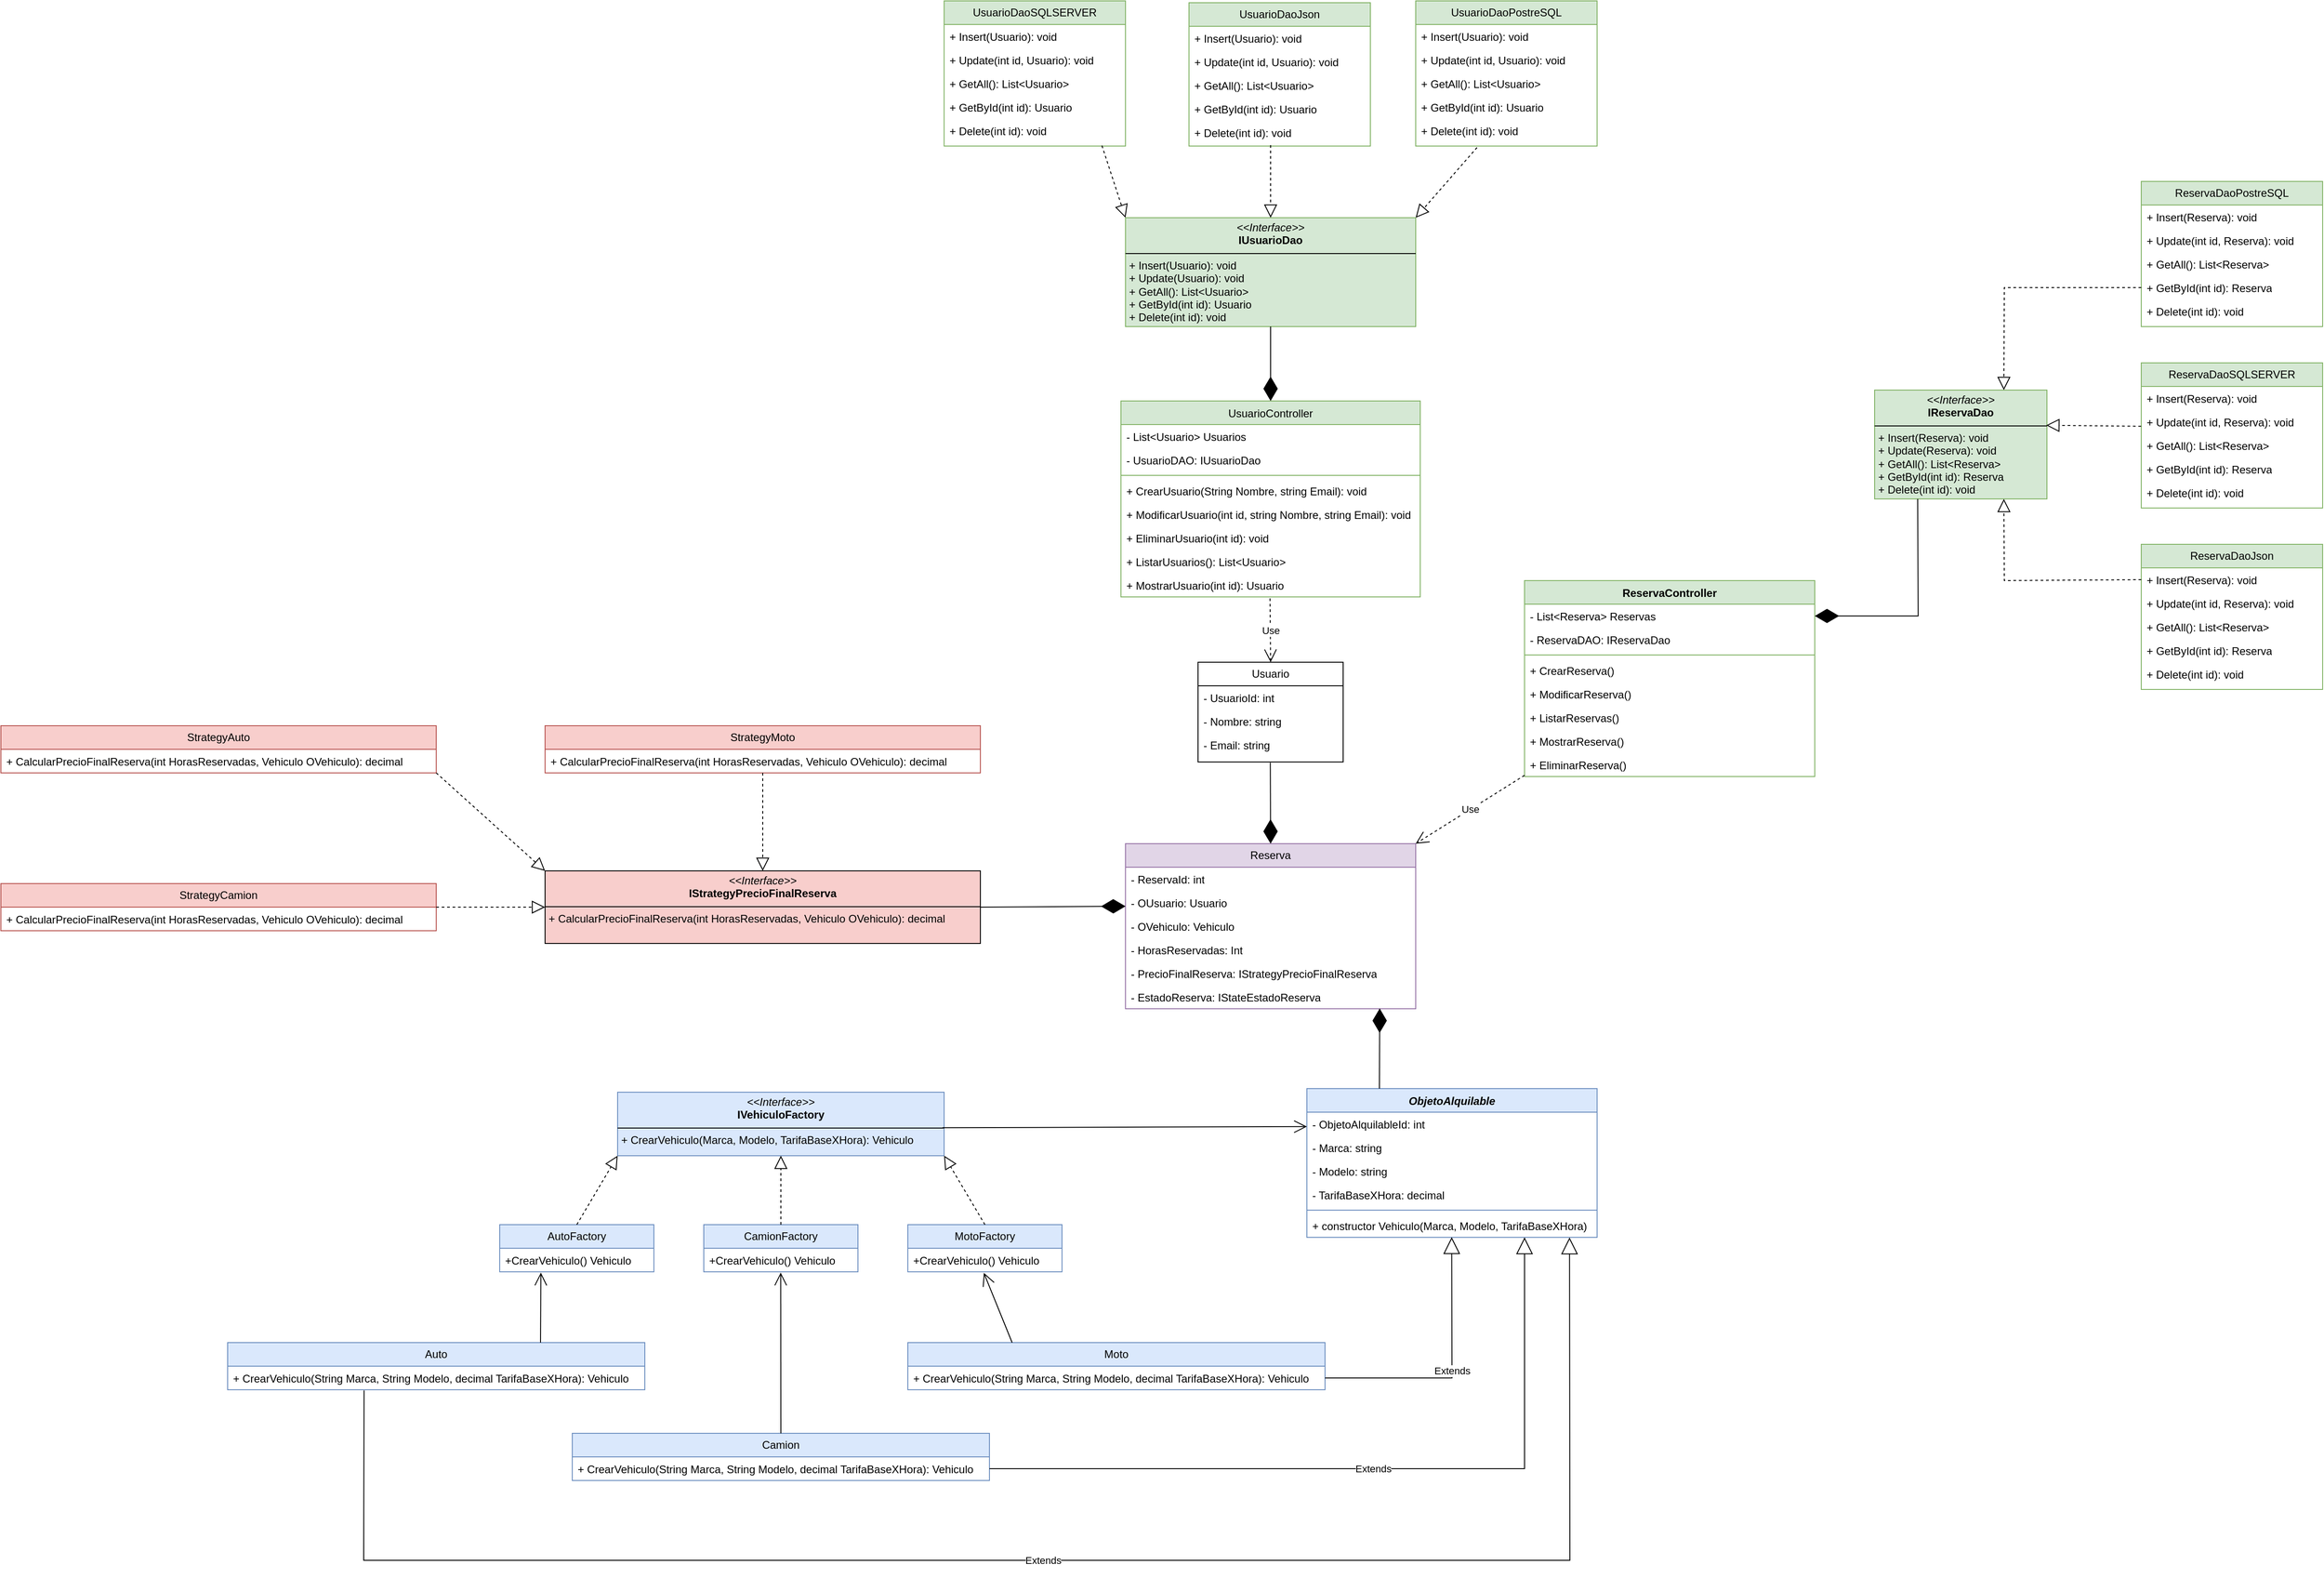 <mxfile version="24.8.3">
  <diagram id="C5RBs43oDa-KdzZeNtuy" name="Page-1">
    <mxGraphModel dx="2876" dy="1812" grid="1" gridSize="10" guides="1" tooltips="1" connect="1" arrows="1" fold="1" page="1" pageScale="1" pageWidth="827" pageHeight="1169" math="0" shadow="0">
      <root>
        <mxCell id="WIyWlLk6GJQsqaUBKTNV-0" />
        <mxCell id="WIyWlLk6GJQsqaUBKTNV-1" parent="WIyWlLk6GJQsqaUBKTNV-0" />
        <mxCell id="m4PaVz9kTDVC2fhNwPpV-0" value="Usuario" style="swimlane;fontStyle=0;childLayout=stackLayout;horizontal=1;startSize=26;horizontalStack=0;resizeParent=1;resizeParentMax=0;resizeLast=0;collapsible=1;marginBottom=0;whiteSpace=wrap;html=1;" parent="WIyWlLk6GJQsqaUBKTNV-1" vertex="1">
          <mxGeometry x="400" y="90" width="160" height="110" as="geometry" />
        </mxCell>
        <mxCell id="m4PaVz9kTDVC2fhNwPpV-1" value="- UsuarioId: int" style="text;strokeColor=none;fillColor=none;align=left;verticalAlign=top;spacingLeft=4;spacingRight=4;overflow=hidden;rotatable=0;points=[[0,0.5],[1,0.5]];portConstraint=eastwest;whiteSpace=wrap;html=1;" parent="m4PaVz9kTDVC2fhNwPpV-0" vertex="1">
          <mxGeometry y="26" width="160" height="26" as="geometry" />
        </mxCell>
        <mxCell id="m4PaVz9kTDVC2fhNwPpV-2" value="- Nombre: string" style="text;strokeColor=none;fillColor=none;align=left;verticalAlign=top;spacingLeft=4;spacingRight=4;overflow=hidden;rotatable=0;points=[[0,0.5],[1,0.5]];portConstraint=eastwest;whiteSpace=wrap;html=1;" parent="m4PaVz9kTDVC2fhNwPpV-0" vertex="1">
          <mxGeometry y="52" width="160" height="26" as="geometry" />
        </mxCell>
        <mxCell id="m4PaVz9kTDVC2fhNwPpV-3" value="- Email: string" style="text;strokeColor=none;fillColor=none;align=left;verticalAlign=top;spacingLeft=4;spacingRight=4;overflow=hidden;rotatable=0;points=[[0,0.5],[1,0.5]];portConstraint=eastwest;whiteSpace=wrap;html=1;" parent="m4PaVz9kTDVC2fhNwPpV-0" vertex="1">
          <mxGeometry y="78" width="160" height="32" as="geometry" />
        </mxCell>
        <mxCell id="m4PaVz9kTDVC2fhNwPpV-4" value="Reserva" style="swimlane;fontStyle=0;childLayout=stackLayout;horizontal=1;startSize=26;fillColor=#e1d5e7;horizontalStack=0;resizeParent=1;resizeParentMax=0;resizeLast=0;collapsible=1;marginBottom=0;whiteSpace=wrap;html=1;strokeColor=#9673a6;" parent="WIyWlLk6GJQsqaUBKTNV-1" vertex="1">
          <mxGeometry x="320" y="290" width="320" height="182" as="geometry" />
        </mxCell>
        <mxCell id="m4PaVz9kTDVC2fhNwPpV-5" value="- ReservaId: int" style="text;strokeColor=none;fillColor=none;align=left;verticalAlign=top;spacingLeft=4;spacingRight=4;overflow=hidden;rotatable=0;points=[[0,0.5],[1,0.5]];portConstraint=eastwest;whiteSpace=wrap;html=1;" parent="m4PaVz9kTDVC2fhNwPpV-4" vertex="1">
          <mxGeometry y="26" width="320" height="26" as="geometry" />
        </mxCell>
        <mxCell id="m4PaVz9kTDVC2fhNwPpV-7" value="- OUsuario: Usuario" style="text;strokeColor=none;fillColor=none;align=left;verticalAlign=top;spacingLeft=4;spacingRight=4;overflow=hidden;rotatable=0;points=[[0,0.5],[1,0.5]];portConstraint=eastwest;whiteSpace=wrap;html=1;" parent="m4PaVz9kTDVC2fhNwPpV-4" vertex="1">
          <mxGeometry y="52" width="320" height="26" as="geometry" />
        </mxCell>
        <mxCell id="m4PaVz9kTDVC2fhNwPpV-6" value="- OVehiculo: Vehiculo" style="text;strokeColor=none;fillColor=none;align=left;verticalAlign=top;spacingLeft=4;spacingRight=4;overflow=hidden;rotatable=0;points=[[0,0.5],[1,0.5]];portConstraint=eastwest;whiteSpace=wrap;html=1;" parent="m4PaVz9kTDVC2fhNwPpV-4" vertex="1">
          <mxGeometry y="78" width="320" height="26" as="geometry" />
        </mxCell>
        <mxCell id="m4PaVz9kTDVC2fhNwPpV-25" value="- HorasReservadas: Int" style="text;strokeColor=none;fillColor=none;align=left;verticalAlign=top;spacingLeft=4;spacingRight=4;overflow=hidden;rotatable=0;points=[[0,0.5],[1,0.5]];portConstraint=eastwest;whiteSpace=wrap;html=1;" parent="m4PaVz9kTDVC2fhNwPpV-4" vertex="1">
          <mxGeometry y="104" width="320" height="26" as="geometry" />
        </mxCell>
        <mxCell id="m4PaVz9kTDVC2fhNwPpV-8" value="- PrecioFinalReserva: IStrategyPrecioFinalReserva" style="text;strokeColor=none;fillColor=none;align=left;verticalAlign=top;spacingLeft=4;spacingRight=4;overflow=hidden;rotatable=0;points=[[0,0.5],[1,0.5]];portConstraint=eastwest;whiteSpace=wrap;html=1;" parent="m4PaVz9kTDVC2fhNwPpV-4" vertex="1">
          <mxGeometry y="130" width="320" height="26" as="geometry" />
        </mxCell>
        <mxCell id="m4PaVz9kTDVC2fhNwPpV-9" value="- EstadoReserva: IStateEstadoReserva" style="text;strokeColor=none;fillColor=none;align=left;verticalAlign=top;spacingLeft=4;spacingRight=4;overflow=hidden;rotatable=0;points=[[0,0.5],[1,0.5]];portConstraint=eastwest;whiteSpace=wrap;html=1;" parent="m4PaVz9kTDVC2fhNwPpV-4" vertex="1">
          <mxGeometry y="156" width="320" height="26" as="geometry" />
        </mxCell>
        <mxCell id="m4PaVz9kTDVC2fhNwPpV-10" value="" style="endArrow=diamondThin;endFill=1;endSize=24;html=1;rounded=0;entryX=0.5;entryY=0;entryDx=0;entryDy=0;exitX=0.498;exitY=1.023;exitDx=0;exitDy=0;exitPerimeter=0;" parent="WIyWlLk6GJQsqaUBKTNV-1" source="m4PaVz9kTDVC2fhNwPpV-3" target="m4PaVz9kTDVC2fhNwPpV-4" edge="1">
          <mxGeometry width="160" relative="1" as="geometry">
            <mxPoint x="130" y="210" as="sourcePoint" />
            <mxPoint x="290" y="210" as="targetPoint" />
          </mxGeometry>
        </mxCell>
        <mxCell id="m4PaVz9kTDVC2fhNwPpV-11" value="&lt;p style=&quot;margin:0px;margin-top:4px;text-align:center;&quot;&gt;&lt;i&gt;&amp;lt;&amp;lt;Interface&amp;gt;&amp;gt;&lt;/i&gt;&lt;br&gt;&lt;b&gt;IStrategyPrecioFinalReserva&lt;/b&gt;&lt;/p&gt;&lt;hr size=&quot;1&quot; style=&quot;border-style:solid;&quot;&gt;&lt;p style=&quot;margin:0px;margin-left:4px;&quot;&gt;+ CalcularPrecioFinalReserva(int HorasReservadas, Vehiculo OVehiculo): decimal&lt;/p&gt;" style="verticalAlign=top;align=left;overflow=fill;html=1;whiteSpace=wrap;fillColor=#F8CECC;strokeColor=default;shadow=0;gradientColor=none;fillStyle=auto;" parent="WIyWlLk6GJQsqaUBKTNV-1" vertex="1">
          <mxGeometry x="-320" y="320" width="480" height="80" as="geometry" />
        </mxCell>
        <mxCell id="m4PaVz9kTDVC2fhNwPpV-12" value="" style="endArrow=diamondThin;endFill=1;endSize=24;html=1;rounded=0;entryX=0;entryY=0.654;entryDx=0;entryDy=0;entryPerimeter=0;exitX=1;exitY=0.5;exitDx=0;exitDy=0;" parent="WIyWlLk6GJQsqaUBKTNV-1" source="m4PaVz9kTDVC2fhNwPpV-11" target="m4PaVz9kTDVC2fhNwPpV-7" edge="1">
          <mxGeometry width="160" relative="1" as="geometry">
            <mxPoint x="170" y="370" as="sourcePoint" />
            <mxPoint x="210" y="355" as="targetPoint" />
          </mxGeometry>
        </mxCell>
        <mxCell id="m4PaVz9kTDVC2fhNwPpV-14" value="StrategyMoto" style="swimlane;fontStyle=0;childLayout=stackLayout;horizontal=1;startSize=26;fillColor=#f8cecc;horizontalStack=0;resizeParent=1;resizeParentMax=0;resizeLast=0;collapsible=1;marginBottom=0;whiteSpace=wrap;html=1;strokeColor=#b85450;" parent="WIyWlLk6GJQsqaUBKTNV-1" vertex="1">
          <mxGeometry x="-320" y="160" width="480" height="52" as="geometry" />
        </mxCell>
        <mxCell id="m4PaVz9kTDVC2fhNwPpV-15" value="+ CalcularPrecioFinalReserva(int HorasReservadas, Vehiculo OVehiculo): decimal" style="text;strokeColor=none;fillColor=none;align=left;verticalAlign=top;spacingLeft=4;spacingRight=4;overflow=hidden;rotatable=0;points=[[0,0.5],[1,0.5]];portConstraint=eastwest;whiteSpace=wrap;html=1;" parent="m4PaVz9kTDVC2fhNwPpV-14" vertex="1">
          <mxGeometry y="26" width="480" height="26" as="geometry" />
        </mxCell>
        <mxCell id="m4PaVz9kTDVC2fhNwPpV-18" value="StrategyAuto" style="swimlane;fontStyle=0;childLayout=stackLayout;horizontal=1;startSize=26;fillColor=#f8cecc;horizontalStack=0;resizeParent=1;resizeParentMax=0;resizeLast=0;collapsible=1;marginBottom=0;whiteSpace=wrap;html=1;strokeColor=#b85450;" parent="WIyWlLk6GJQsqaUBKTNV-1" vertex="1">
          <mxGeometry x="-920" y="160" width="480" height="52" as="geometry" />
        </mxCell>
        <mxCell id="m4PaVz9kTDVC2fhNwPpV-19" value="+ CalcularPrecioFinalReserva(int HorasReservadas, Vehiculo OVehiculo): decimal" style="text;strokeColor=none;fillColor=none;align=left;verticalAlign=top;spacingLeft=4;spacingRight=4;overflow=hidden;rotatable=0;points=[[0,0.5],[1,0.5]];portConstraint=eastwest;whiteSpace=wrap;html=1;" parent="m4PaVz9kTDVC2fhNwPpV-18" vertex="1">
          <mxGeometry y="26" width="480" height="26" as="geometry" />
        </mxCell>
        <mxCell id="m4PaVz9kTDVC2fhNwPpV-20" value="StrategyCamion" style="swimlane;fontStyle=0;childLayout=stackLayout;horizontal=1;startSize=26;fillColor=#f8cecc;horizontalStack=0;resizeParent=1;resizeParentMax=0;resizeLast=0;collapsible=1;marginBottom=0;whiteSpace=wrap;html=1;strokeColor=#b85450;" parent="WIyWlLk6GJQsqaUBKTNV-1" vertex="1">
          <mxGeometry x="-920" y="334" width="480" height="52" as="geometry" />
        </mxCell>
        <mxCell id="m4PaVz9kTDVC2fhNwPpV-21" value="+ CalcularPrecioFinalReserva(int HorasReservadas, Vehiculo OVehiculo): decimal" style="text;strokeColor=none;fillColor=none;align=left;verticalAlign=top;spacingLeft=4;spacingRight=4;overflow=hidden;rotatable=0;points=[[0,0.5],[1,0.5]];portConstraint=eastwest;whiteSpace=wrap;html=1;" parent="m4PaVz9kTDVC2fhNwPpV-20" vertex="1">
          <mxGeometry y="26" width="480" height="26" as="geometry" />
        </mxCell>
        <mxCell id="m4PaVz9kTDVC2fhNwPpV-22" value="" style="endArrow=block;dashed=1;endFill=0;endSize=12;html=1;rounded=0;exitX=1;exitY=0.5;exitDx=0;exitDy=0;entryX=0;entryY=0.5;entryDx=0;entryDy=0;" parent="WIyWlLk6GJQsqaUBKTNV-1" source="m4PaVz9kTDVC2fhNwPpV-20" target="m4PaVz9kTDVC2fhNwPpV-11" edge="1">
          <mxGeometry width="160" relative="1" as="geometry">
            <mxPoint x="-560" y="470" as="sourcePoint" />
            <mxPoint x="-400" y="470" as="targetPoint" />
          </mxGeometry>
        </mxCell>
        <mxCell id="m4PaVz9kTDVC2fhNwPpV-23" value="" style="endArrow=block;dashed=1;endFill=0;endSize=12;html=1;rounded=0;exitX=1;exitY=1;exitDx=0;exitDy=0;entryX=0;entryY=0;entryDx=0;entryDy=0;" parent="WIyWlLk6GJQsqaUBKTNV-1" source="m4PaVz9kTDVC2fhNwPpV-18" target="m4PaVz9kTDVC2fhNwPpV-11" edge="1">
          <mxGeometry width="160" relative="1" as="geometry">
            <mxPoint x="-473" y="250" as="sourcePoint" />
            <mxPoint x="-353" y="250" as="targetPoint" />
          </mxGeometry>
        </mxCell>
        <mxCell id="m4PaVz9kTDVC2fhNwPpV-24" value="" style="endArrow=block;dashed=1;endFill=0;endSize=12;html=1;rounded=0;exitX=0.5;exitY=1;exitDx=0;exitDy=0;entryX=0.5;entryY=0;entryDx=0;entryDy=0;" parent="WIyWlLk6GJQsqaUBKTNV-1" source="m4PaVz9kTDVC2fhNwPpV-14" target="m4PaVz9kTDVC2fhNwPpV-11" edge="1">
          <mxGeometry width="160" relative="1" as="geometry">
            <mxPoint x="-230" y="270" as="sourcePoint" />
            <mxPoint x="-110" y="270" as="targetPoint" />
          </mxGeometry>
        </mxCell>
        <mxCell id="m4PaVz9kTDVC2fhNwPpV-26" value="&lt;i&gt;ObjetoAlquilable&lt;/i&gt;&lt;div&gt;&lt;i&gt;&lt;br&gt;&lt;/i&gt;&lt;/div&gt;" style="swimlane;fontStyle=1;align=center;verticalAlign=top;childLayout=stackLayout;horizontal=1;startSize=26;horizontalStack=0;resizeParent=1;resizeParentMax=0;resizeLast=0;collapsible=1;marginBottom=0;whiteSpace=wrap;html=1;fillColor=#dae8fc;strokeColor=#6c8ebf;" parent="WIyWlLk6GJQsqaUBKTNV-1" vertex="1">
          <mxGeometry x="520" y="560" width="320" height="164" as="geometry" />
        </mxCell>
        <mxCell id="m4PaVz9kTDVC2fhNwPpV-27" value="- ObjetoAlquilableId: int" style="text;strokeColor=none;fillColor=none;align=left;verticalAlign=top;spacingLeft=4;spacingRight=4;overflow=hidden;rotatable=0;points=[[0,0.5],[1,0.5]];portConstraint=eastwest;whiteSpace=wrap;html=1;" parent="m4PaVz9kTDVC2fhNwPpV-26" vertex="1">
          <mxGeometry y="26" width="320" height="26" as="geometry" />
        </mxCell>
        <mxCell id="m4PaVz9kTDVC2fhNwPpV-30" value="- Marca: string" style="text;strokeColor=none;fillColor=none;align=left;verticalAlign=top;spacingLeft=4;spacingRight=4;overflow=hidden;rotatable=0;points=[[0,0.5],[1,0.5]];portConstraint=eastwest;whiteSpace=wrap;html=1;" parent="m4PaVz9kTDVC2fhNwPpV-26" vertex="1">
          <mxGeometry y="52" width="320" height="26" as="geometry" />
        </mxCell>
        <mxCell id="m4PaVz9kTDVC2fhNwPpV-31" value="- Modelo: string" style="text;strokeColor=none;fillColor=none;align=left;verticalAlign=top;spacingLeft=4;spacingRight=4;overflow=hidden;rotatable=0;points=[[0,0.5],[1,0.5]];portConstraint=eastwest;whiteSpace=wrap;html=1;" parent="m4PaVz9kTDVC2fhNwPpV-26" vertex="1">
          <mxGeometry y="78" width="320" height="26" as="geometry" />
        </mxCell>
        <mxCell id="m4PaVz9kTDVC2fhNwPpV-32" value="- TarifaBaseXHora: decimal" style="text;strokeColor=none;fillColor=none;align=left;verticalAlign=top;spacingLeft=4;spacingRight=4;overflow=hidden;rotatable=0;points=[[0,0.5],[1,0.5]];portConstraint=eastwest;whiteSpace=wrap;html=1;" parent="m4PaVz9kTDVC2fhNwPpV-26" vertex="1">
          <mxGeometry y="104" width="320" height="26" as="geometry" />
        </mxCell>
        <mxCell id="m4PaVz9kTDVC2fhNwPpV-28" value="" style="line;strokeWidth=1;fillColor=none;align=left;verticalAlign=middle;spacingTop=-1;spacingLeft=3;spacingRight=3;rotatable=0;labelPosition=right;points=[];portConstraint=eastwest;strokeColor=inherit;" parent="m4PaVz9kTDVC2fhNwPpV-26" vertex="1">
          <mxGeometry y="130" width="320" height="8" as="geometry" />
        </mxCell>
        <mxCell id="m4PaVz9kTDVC2fhNwPpV-29" value="+ constructor Vehiculo(Marca, Modelo, TarifaBaseXHora)" style="text;strokeColor=none;fillColor=none;align=left;verticalAlign=top;spacingLeft=4;spacingRight=4;overflow=hidden;rotatable=0;points=[[0,0.5],[1,0.5]];portConstraint=eastwest;whiteSpace=wrap;html=1;" parent="m4PaVz9kTDVC2fhNwPpV-26" vertex="1">
          <mxGeometry y="138" width="320" height="26" as="geometry" />
        </mxCell>
        <mxCell id="m4PaVz9kTDVC2fhNwPpV-33" value="&lt;p style=&quot;margin:0px;margin-top:4px;text-align:center;&quot;&gt;&lt;i&gt;&amp;lt;&amp;lt;Interface&amp;gt;&amp;gt;&lt;/i&gt;&lt;br&gt;&lt;b&gt;IVehiculoFactory&lt;/b&gt;&lt;/p&gt;&lt;hr size=&quot;1&quot; style=&quot;border-style:solid;&quot;&gt;&lt;p style=&quot;margin:0px;margin-left:4px;&quot;&gt;&lt;/p&gt;&lt;p style=&quot;margin:0px;margin-left:4px;&quot;&gt;+ CrearVehiculo(Marca, Modelo, TarifaBaseXHora): Vehiculo&lt;/p&gt;" style="verticalAlign=top;align=left;overflow=fill;html=1;whiteSpace=wrap;fillColor=#dae8fc;strokeColor=#6c8ebf;" parent="WIyWlLk6GJQsqaUBKTNV-1" vertex="1">
          <mxGeometry x="-240" y="564" width="360" height="70" as="geometry" />
        </mxCell>
        <mxCell id="m4PaVz9kTDVC2fhNwPpV-34" value="" style="endArrow=open;endFill=1;endSize=12;html=1;rounded=0;exitX=0.995;exitY=0.559;exitDx=0;exitDy=0;entryX=0;entryY=0.612;entryDx=0;entryDy=0;exitPerimeter=0;entryPerimeter=0;" parent="WIyWlLk6GJQsqaUBKTNV-1" source="m4PaVz9kTDVC2fhNwPpV-33" target="m4PaVz9kTDVC2fhNwPpV-27" edge="1">
          <mxGeometry width="160" relative="1" as="geometry">
            <mxPoint x="130" y="600" as="sourcePoint" />
            <mxPoint x="290" y="600" as="targetPoint" />
          </mxGeometry>
        </mxCell>
        <mxCell id="m4PaVz9kTDVC2fhNwPpV-35" value="AutoFactory" style="swimlane;fontStyle=0;childLayout=stackLayout;horizontal=1;startSize=26;fillColor=#dae8fc;horizontalStack=0;resizeParent=1;resizeParentMax=0;resizeLast=0;collapsible=1;marginBottom=0;whiteSpace=wrap;html=1;strokeColor=#6c8ebf;" parent="WIyWlLk6GJQsqaUBKTNV-1" vertex="1">
          <mxGeometry x="-370" y="710" width="170" height="52" as="geometry" />
        </mxCell>
        <mxCell id="m4PaVz9kTDVC2fhNwPpV-36" value="+CrearVehiculo() Vehiculo" style="text;strokeColor=none;fillColor=none;align=left;verticalAlign=top;spacingLeft=4;spacingRight=4;overflow=hidden;rotatable=0;points=[[0,0.5],[1,0.5]];portConstraint=eastwest;whiteSpace=wrap;html=1;" parent="m4PaVz9kTDVC2fhNwPpV-35" vertex="1">
          <mxGeometry y="26" width="170" height="26" as="geometry" />
        </mxCell>
        <mxCell id="m4PaVz9kTDVC2fhNwPpV-39" value="CamionFactory" style="swimlane;fontStyle=0;childLayout=stackLayout;horizontal=1;startSize=26;fillColor=#dae8fc;horizontalStack=0;resizeParent=1;resizeParentMax=0;resizeLast=0;collapsible=1;marginBottom=0;whiteSpace=wrap;html=1;strokeColor=#6c8ebf;" parent="WIyWlLk6GJQsqaUBKTNV-1" vertex="1">
          <mxGeometry x="-145" y="710" width="170" height="52" as="geometry" />
        </mxCell>
        <mxCell id="m4PaVz9kTDVC2fhNwPpV-40" value="+CrearVehiculo() Vehiculo" style="text;strokeColor=none;fillColor=none;align=left;verticalAlign=top;spacingLeft=4;spacingRight=4;overflow=hidden;rotatable=0;points=[[0,0.5],[1,0.5]];portConstraint=eastwest;whiteSpace=wrap;html=1;" parent="m4PaVz9kTDVC2fhNwPpV-39" vertex="1">
          <mxGeometry y="26" width="170" height="26" as="geometry" />
        </mxCell>
        <mxCell id="m4PaVz9kTDVC2fhNwPpV-41" value="MotoFactory" style="swimlane;fontStyle=0;childLayout=stackLayout;horizontal=1;startSize=26;fillColor=#dae8fc;horizontalStack=0;resizeParent=1;resizeParentMax=0;resizeLast=0;collapsible=1;marginBottom=0;whiteSpace=wrap;html=1;strokeColor=#6c8ebf;" parent="WIyWlLk6GJQsqaUBKTNV-1" vertex="1">
          <mxGeometry x="80" y="710" width="170" height="52" as="geometry" />
        </mxCell>
        <mxCell id="m4PaVz9kTDVC2fhNwPpV-42" value="+CrearVehiculo() Vehiculo" style="text;strokeColor=none;fillColor=none;align=left;verticalAlign=top;spacingLeft=4;spacingRight=4;overflow=hidden;rotatable=0;points=[[0,0.5],[1,0.5]];portConstraint=eastwest;whiteSpace=wrap;html=1;" parent="m4PaVz9kTDVC2fhNwPpV-41" vertex="1">
          <mxGeometry y="26" width="170" height="26" as="geometry" />
        </mxCell>
        <mxCell id="m4PaVz9kTDVC2fhNwPpV-43" value="" style="endArrow=block;dashed=1;endFill=0;endSize=12;html=1;rounded=0;exitX=0.5;exitY=0;exitDx=0;exitDy=0;entryX=0;entryY=1;entryDx=0;entryDy=0;" parent="WIyWlLk6GJQsqaUBKTNV-1" source="m4PaVz9kTDVC2fhNwPpV-35" target="m4PaVz9kTDVC2fhNwPpV-33" edge="1">
          <mxGeometry width="160" relative="1" as="geometry">
            <mxPoint x="-440" y="610" as="sourcePoint" />
            <mxPoint x="-280" y="610" as="targetPoint" />
          </mxGeometry>
        </mxCell>
        <mxCell id="m4PaVz9kTDVC2fhNwPpV-44" value="" style="endArrow=block;dashed=1;endFill=0;endSize=12;html=1;rounded=0;exitX=0.5;exitY=0;exitDx=0;exitDy=0;entryX=0.5;entryY=1;entryDx=0;entryDy=0;" parent="WIyWlLk6GJQsqaUBKTNV-1" source="m4PaVz9kTDVC2fhNwPpV-39" target="m4PaVz9kTDVC2fhNwPpV-33" edge="1">
          <mxGeometry width="160" relative="1" as="geometry">
            <mxPoint x="-82.5" y="724" as="sourcePoint" />
            <mxPoint x="-37.5" y="648" as="targetPoint" />
          </mxGeometry>
        </mxCell>
        <mxCell id="m4PaVz9kTDVC2fhNwPpV-45" value="" style="endArrow=block;dashed=1;endFill=0;endSize=12;html=1;rounded=0;exitX=0.5;exitY=0;exitDx=0;exitDy=0;entryX=1;entryY=1;entryDx=0;entryDy=0;" parent="WIyWlLk6GJQsqaUBKTNV-1" source="m4PaVz9kTDVC2fhNwPpV-41" target="m4PaVz9kTDVC2fhNwPpV-33" edge="1">
          <mxGeometry width="160" relative="1" as="geometry">
            <mxPoint x="85" y="716" as="sourcePoint" />
            <mxPoint x="80" y="640" as="targetPoint" />
          </mxGeometry>
        </mxCell>
        <mxCell id="m4PaVz9kTDVC2fhNwPpV-46" value="Auto" style="swimlane;fontStyle=0;childLayout=stackLayout;horizontal=1;startSize=26;fillColor=#dae8fc;horizontalStack=0;resizeParent=1;resizeParentMax=0;resizeLast=0;collapsible=1;marginBottom=0;whiteSpace=wrap;html=1;strokeColor=#6c8ebf;" parent="WIyWlLk6GJQsqaUBKTNV-1" vertex="1">
          <mxGeometry x="-670" y="840" width="460" height="52" as="geometry" />
        </mxCell>
        <mxCell id="m4PaVz9kTDVC2fhNwPpV-47" value="+ CrearVehiculo(String Marca, String Modelo, decimal TarifaBaseXHora): Vehiculo" style="text;strokeColor=none;fillColor=none;align=left;verticalAlign=top;spacingLeft=4;spacingRight=4;overflow=hidden;rotatable=0;points=[[0,0.5],[1,0.5]];portConstraint=eastwest;whiteSpace=wrap;html=1;" parent="m4PaVz9kTDVC2fhNwPpV-46" vertex="1">
          <mxGeometry y="26" width="460" height="26" as="geometry" />
        </mxCell>
        <mxCell id="m4PaVz9kTDVC2fhNwPpV-58" value="Camion" style="swimlane;fontStyle=0;childLayout=stackLayout;horizontal=1;startSize=26;fillColor=#dae8fc;horizontalStack=0;resizeParent=1;resizeParentMax=0;resizeLast=0;collapsible=1;marginBottom=0;whiteSpace=wrap;html=1;strokeColor=#6c8ebf;" parent="WIyWlLk6GJQsqaUBKTNV-1" vertex="1">
          <mxGeometry x="-290" y="940" width="460" height="52" as="geometry" />
        </mxCell>
        <mxCell id="m4PaVz9kTDVC2fhNwPpV-59" value="+ CrearVehiculo(String Marca, String Modelo, decimal TarifaBaseXHora): Vehiculo" style="text;strokeColor=none;fillColor=none;align=left;verticalAlign=top;spacingLeft=4;spacingRight=4;overflow=hidden;rotatable=0;points=[[0,0.5],[1,0.5]];portConstraint=eastwest;whiteSpace=wrap;html=1;" parent="m4PaVz9kTDVC2fhNwPpV-58" vertex="1">
          <mxGeometry y="26" width="460" height="26" as="geometry" />
        </mxCell>
        <mxCell id="m4PaVz9kTDVC2fhNwPpV-60" value="Moto" style="swimlane;fontStyle=0;childLayout=stackLayout;horizontal=1;startSize=26;fillColor=#dae8fc;horizontalStack=0;resizeParent=1;resizeParentMax=0;resizeLast=0;collapsible=1;marginBottom=0;whiteSpace=wrap;html=1;strokeColor=#6c8ebf;" parent="WIyWlLk6GJQsqaUBKTNV-1" vertex="1">
          <mxGeometry x="80" y="840" width="460" height="52" as="geometry" />
        </mxCell>
        <mxCell id="m4PaVz9kTDVC2fhNwPpV-61" value="+ CrearVehiculo(String Marca, String Modelo, decimal TarifaBaseXHora): Vehiculo" style="text;strokeColor=none;fillColor=none;align=left;verticalAlign=top;spacingLeft=4;spacingRight=4;overflow=hidden;rotatable=0;points=[[0,0.5],[1,0.5]];portConstraint=eastwest;whiteSpace=wrap;html=1;" parent="m4PaVz9kTDVC2fhNwPpV-60" vertex="1">
          <mxGeometry y="26" width="460" height="26" as="geometry" />
        </mxCell>
        <mxCell id="m4PaVz9kTDVC2fhNwPpV-62" value="" style="endArrow=open;endFill=1;endSize=12;html=1;rounded=0;exitX=0.75;exitY=0;exitDx=0;exitDy=0;entryX=0.267;entryY=1.032;entryDx=0;entryDy=0;entryPerimeter=0;" parent="WIyWlLk6GJQsqaUBKTNV-1" source="m4PaVz9kTDVC2fhNwPpV-46" target="m4PaVz9kTDVC2fhNwPpV-36" edge="1">
          <mxGeometry width="160" relative="1" as="geometry">
            <mxPoint x="-210" y="800" as="sourcePoint" />
            <mxPoint x="-290" y="770" as="targetPoint" />
          </mxGeometry>
        </mxCell>
        <mxCell id="m4PaVz9kTDVC2fhNwPpV-63" value="" style="endArrow=open;endFill=1;endSize=12;html=1;rounded=0;exitX=0.5;exitY=0;exitDx=0;exitDy=0;entryX=0.499;entryY=1.032;entryDx=0;entryDy=0;entryPerimeter=0;" parent="WIyWlLk6GJQsqaUBKTNV-1" source="m4PaVz9kTDVC2fhNwPpV-58" target="m4PaVz9kTDVC2fhNwPpV-40" edge="1">
          <mxGeometry width="160" relative="1" as="geometry">
            <mxPoint x="-80" y="857" as="sourcePoint" />
            <mxPoint x="-80" y="780" as="targetPoint" />
          </mxGeometry>
        </mxCell>
        <mxCell id="m4PaVz9kTDVC2fhNwPpV-64" value="" style="endArrow=open;endFill=1;endSize=12;html=1;rounded=0;entryX=0.493;entryY=1.044;entryDx=0;entryDy=0;entryPerimeter=0;exitX=0.25;exitY=0;exitDx=0;exitDy=0;" parent="WIyWlLk6GJQsqaUBKTNV-1" source="m4PaVz9kTDVC2fhNwPpV-60" target="m4PaVz9kTDVC2fhNwPpV-42" edge="1">
          <mxGeometry width="160" relative="1" as="geometry">
            <mxPoint x="60" y="870" as="sourcePoint" />
            <mxPoint x="60" y="762" as="targetPoint" />
          </mxGeometry>
        </mxCell>
        <mxCell id="m4PaVz9kTDVC2fhNwPpV-65" value="Extends" style="endArrow=block;endSize=16;endFill=0;html=1;rounded=0;entryX=0.499;entryY=0.992;entryDx=0;entryDy=0;entryPerimeter=0;exitX=1;exitY=0.5;exitDx=0;exitDy=0;" parent="WIyWlLk6GJQsqaUBKTNV-1" source="m4PaVz9kTDVC2fhNwPpV-61" target="m4PaVz9kTDVC2fhNwPpV-29" edge="1">
          <mxGeometry x="0.001" width="160" relative="1" as="geometry">
            <mxPoint x="500" y="1010" as="sourcePoint" />
            <mxPoint x="660" y="1010" as="targetPoint" />
            <Array as="points">
              <mxPoint x="680" y="879" />
            </Array>
            <mxPoint as="offset" />
          </mxGeometry>
        </mxCell>
        <mxCell id="m4PaVz9kTDVC2fhNwPpV-66" value="Extends" style="endArrow=block;endSize=16;endFill=0;html=1;rounded=0;entryX=0.5;entryY=1.162;entryDx=0;entryDy=0;entryPerimeter=0;exitX=1;exitY=0.5;exitDx=0;exitDy=0;" parent="WIyWlLk6GJQsqaUBKTNV-1" source="m4PaVz9kTDVC2fhNwPpV-59" edge="1">
          <mxGeometry width="160" relative="1" as="geometry">
            <mxPoint x="620" y="875" as="sourcePoint" />
            <mxPoint x="760" y="724" as="targetPoint" />
            <Array as="points">
              <mxPoint x="760" y="979" />
            </Array>
          </mxGeometry>
        </mxCell>
        <mxCell id="m4PaVz9kTDVC2fhNwPpV-67" value="Extends" style="endArrow=block;endSize=16;endFill=0;html=1;rounded=0;entryX=0.905;entryY=1.005;entryDx=0;entryDy=0;entryPerimeter=0;exitX=0.327;exitY=1.03;exitDx=0;exitDy=0;exitPerimeter=0;" parent="WIyWlLk6GJQsqaUBKTNV-1" source="m4PaVz9kTDVC2fhNwPpV-47" target="m4PaVz9kTDVC2fhNwPpV-29" edge="1">
          <mxGeometry width="160" relative="1" as="geometry">
            <mxPoint x="-70" y="1080" as="sourcePoint" />
            <mxPoint x="810" y="760" as="targetPoint" />
            <Array as="points">
              <mxPoint x="-520" y="1080" />
              <mxPoint x="810" y="1080" />
            </Array>
          </mxGeometry>
        </mxCell>
        <mxCell id="m4PaVz9kTDVC2fhNwPpV-85" value="&lt;span style=&quot;font-weight: 400;&quot;&gt;UsuarioController&lt;/span&gt;" style="swimlane;fontStyle=1;align=center;verticalAlign=top;childLayout=stackLayout;horizontal=1;startSize=26;horizontalStack=0;resizeParent=1;resizeParentMax=0;resizeLast=0;collapsible=1;marginBottom=0;whiteSpace=wrap;html=1;fillColor=#d5e8d4;strokeColor=#82b366;" parent="WIyWlLk6GJQsqaUBKTNV-1" vertex="1">
          <mxGeometry x="315" y="-198" width="330" height="216" as="geometry" />
        </mxCell>
        <mxCell id="m4PaVz9kTDVC2fhNwPpV-86" value="- List&amp;lt;Usuario&amp;gt; Usuarios" style="text;align=left;verticalAlign=top;spacingLeft=4;spacingRight=4;overflow=hidden;rotatable=0;points=[[0,0.5],[1,0.5]];portConstraint=eastwest;whiteSpace=wrap;html=1;" parent="m4PaVz9kTDVC2fhNwPpV-85" vertex="1">
          <mxGeometry y="26" width="330" height="26" as="geometry" />
        </mxCell>
        <mxCell id="m4PaVz9kTDVC2fhNwPpV-83" value="- UsuarioDAO: IUsuarioDao" style="text;strokeColor=none;fillColor=none;align=left;verticalAlign=top;spacingLeft=4;spacingRight=4;overflow=hidden;rotatable=0;points=[[0,0.5],[1,0.5]];portConstraint=eastwest;whiteSpace=wrap;html=1;" parent="m4PaVz9kTDVC2fhNwPpV-85" vertex="1">
          <mxGeometry y="52" width="330" height="26" as="geometry" />
        </mxCell>
        <mxCell id="m4PaVz9kTDVC2fhNwPpV-87" value="" style="line;strokeWidth=1;fillColor=none;align=left;verticalAlign=middle;spacingTop=-1;spacingLeft=3;spacingRight=3;rotatable=0;labelPosition=right;points=[];portConstraint=eastwest;strokeColor=inherit;" parent="m4PaVz9kTDVC2fhNwPpV-85" vertex="1">
          <mxGeometry y="78" width="330" height="8" as="geometry" />
        </mxCell>
        <mxCell id="m4PaVz9kTDVC2fhNwPpV-88" value="+ CrearUsuario(String Nombre, string Email): void" style="text;strokeColor=none;fillColor=none;align=left;verticalAlign=top;spacingLeft=4;spacingRight=4;overflow=hidden;rotatable=0;points=[[0,0.5],[1,0.5]];portConstraint=eastwest;whiteSpace=wrap;html=1;" parent="m4PaVz9kTDVC2fhNwPpV-85" vertex="1">
          <mxGeometry y="86" width="330" height="26" as="geometry" />
        </mxCell>
        <mxCell id="gw679d61oDOW8X4mK3xs-5" value="+ ModificarUsuario(int id, string Nombre, string Email): void" style="text;strokeColor=none;fillColor=none;align=left;verticalAlign=top;spacingLeft=4;spacingRight=4;overflow=hidden;rotatable=0;points=[[0,0.5],[1,0.5]];portConstraint=eastwest;whiteSpace=wrap;html=1;" parent="m4PaVz9kTDVC2fhNwPpV-85" vertex="1">
          <mxGeometry y="112" width="330" height="26" as="geometry" />
        </mxCell>
        <mxCell id="gw679d61oDOW8X4mK3xs-6" value="+ EliminarUsuario(int id): void" style="text;strokeColor=none;fillColor=none;align=left;verticalAlign=top;spacingLeft=4;spacingRight=4;overflow=hidden;rotatable=0;points=[[0,0.5],[1,0.5]];portConstraint=eastwest;whiteSpace=wrap;html=1;" parent="m4PaVz9kTDVC2fhNwPpV-85" vertex="1">
          <mxGeometry y="138" width="330" height="26" as="geometry" />
        </mxCell>
        <mxCell id="gw679d61oDOW8X4mK3xs-7" value="+ ListarUsuarios(): List&amp;lt;Usuario&amp;gt;" style="text;strokeColor=none;fillColor=none;align=left;verticalAlign=top;spacingLeft=4;spacingRight=4;overflow=hidden;rotatable=0;points=[[0,0.5],[1,0.5]];portConstraint=eastwest;whiteSpace=wrap;html=1;" parent="m4PaVz9kTDVC2fhNwPpV-85" vertex="1">
          <mxGeometry y="164" width="330" height="26" as="geometry" />
        </mxCell>
        <mxCell id="gw679d61oDOW8X4mK3xs-8" value="+ MostrarUsuario(int id): Usuario" style="text;strokeColor=none;fillColor=none;align=left;verticalAlign=top;spacingLeft=4;spacingRight=4;overflow=hidden;rotatable=0;points=[[0,0.5],[1,0.5]];portConstraint=eastwest;whiteSpace=wrap;html=1;" parent="m4PaVz9kTDVC2fhNwPpV-85" vertex="1">
          <mxGeometry y="190" width="330" height="26" as="geometry" />
        </mxCell>
        <mxCell id="m4PaVz9kTDVC2fhNwPpV-89" value="Use" style="endArrow=open;endSize=12;dashed=1;html=1;rounded=0;entryX=0.5;entryY=0;entryDx=0;entryDy=0;exitX=0.498;exitY=1.064;exitDx=0;exitDy=0;exitPerimeter=0;" parent="WIyWlLk6GJQsqaUBKTNV-1" source="gw679d61oDOW8X4mK3xs-8" target="m4PaVz9kTDVC2fhNwPpV-0" edge="1">
          <mxGeometry width="160" relative="1" as="geometry">
            <mxPoint x="480" y="40" as="sourcePoint" />
            <mxPoint x="560" as="targetPoint" />
          </mxGeometry>
        </mxCell>
        <mxCell id="m4PaVz9kTDVC2fhNwPpV-94" value="&lt;p style=&quot;margin:0px;margin-top:4px;text-align:center;&quot;&gt;&lt;i&gt;&amp;lt;&amp;lt;Interface&amp;gt;&amp;gt;&lt;/i&gt;&lt;br&gt;&lt;b&gt;IUsuarioDao&lt;/b&gt;&lt;/p&gt;&lt;hr size=&quot;1&quot; style=&quot;border-style:solid;&quot;&gt;&lt;p style=&quot;margin:0px;margin-left:4px;&quot;&gt;+ Insert(Usuario): void&lt;/p&gt;&lt;p style=&quot;margin:0px;margin-left:4px;&quot;&gt;+ Update(Usuario): void&lt;/p&gt;&lt;p style=&quot;margin:0px;margin-left:4px;&quot;&gt;+ GetAll(): List&amp;lt;Usuario&amp;gt;&amp;nbsp;&lt;/p&gt;&lt;p style=&quot;margin:0px;margin-left:4px;&quot;&gt;+ GetById(int id): Usuario&lt;/p&gt;&lt;p style=&quot;margin:0px;margin-left:4px;&quot;&gt;+ Delete(int id): void&amp;nbsp;&lt;/p&gt;" style="verticalAlign=top;align=left;overflow=fill;html=1;whiteSpace=wrap;fillColor=#d5e8d4;strokeColor=#82b366;" parent="WIyWlLk6GJQsqaUBKTNV-1" vertex="1">
          <mxGeometry x="320" y="-400" width="320" height="120" as="geometry" />
        </mxCell>
        <mxCell id="m4PaVz9kTDVC2fhNwPpV-95" value="" style="endArrow=diamondThin;endFill=1;endSize=24;html=1;rounded=0;entryX=0.5;entryY=0;entryDx=0;entryDy=0;exitX=0.5;exitY=1;exitDx=0;exitDy=0;" parent="WIyWlLk6GJQsqaUBKTNV-1" source="m4PaVz9kTDVC2fhNwPpV-94" target="m4PaVz9kTDVC2fhNwPpV-85" edge="1">
          <mxGeometry width="160" relative="1" as="geometry">
            <mxPoint x="280" y="-279" as="sourcePoint" />
            <mxPoint x="440" y="-280" as="targetPoint" />
          </mxGeometry>
        </mxCell>
        <mxCell id="m4PaVz9kTDVC2fhNwPpV-96" value="UsuarioDaoSQLSERVER" style="swimlane;fontStyle=0;childLayout=stackLayout;horizontal=1;startSize=26;fillColor=#d5e8d4;horizontalStack=0;resizeParent=1;resizeParentMax=0;resizeLast=0;collapsible=1;marginBottom=0;whiteSpace=wrap;html=1;strokeColor=#82b366;" parent="WIyWlLk6GJQsqaUBKTNV-1" vertex="1">
          <mxGeometry x="120" y="-639" width="200" height="160" as="geometry" />
        </mxCell>
        <mxCell id="m4PaVz9kTDVC2fhNwPpV-97" value="+ Insert(Usuario): void" style="text;strokeColor=none;fillColor=none;align=left;verticalAlign=top;spacingLeft=4;spacingRight=4;overflow=hidden;rotatable=0;points=[[0,0.5],[1,0.5]];portConstraint=eastwest;whiteSpace=wrap;html=1;" parent="m4PaVz9kTDVC2fhNwPpV-96" vertex="1">
          <mxGeometry y="26" width="200" height="26" as="geometry" />
        </mxCell>
        <mxCell id="m4PaVz9kTDVC2fhNwPpV-98" value="+ Update(int id, Usuario): void" style="text;strokeColor=none;fillColor=none;align=left;verticalAlign=top;spacingLeft=4;spacingRight=4;overflow=hidden;rotatable=0;points=[[0,0.5],[1,0.5]];portConstraint=eastwest;whiteSpace=wrap;html=1;" parent="m4PaVz9kTDVC2fhNwPpV-96" vertex="1">
          <mxGeometry y="52" width="200" height="26" as="geometry" />
        </mxCell>
        <mxCell id="m4PaVz9kTDVC2fhNwPpV-99" value="+ GetAll(): List&amp;lt;Usuario&amp;gt;" style="text;strokeColor=none;fillColor=none;align=left;verticalAlign=top;spacingLeft=4;spacingRight=4;overflow=hidden;rotatable=0;points=[[0,0.5],[1,0.5]];portConstraint=eastwest;whiteSpace=wrap;html=1;" parent="m4PaVz9kTDVC2fhNwPpV-96" vertex="1">
          <mxGeometry y="78" width="200" height="26" as="geometry" />
        </mxCell>
        <mxCell id="m4PaVz9kTDVC2fhNwPpV-100" value="+ GetById(int id): Usuario" style="text;strokeColor=none;fillColor=none;align=left;verticalAlign=top;spacingLeft=4;spacingRight=4;overflow=hidden;rotatable=0;points=[[0,0.5],[1,0.5]];portConstraint=eastwest;whiteSpace=wrap;html=1;" parent="m4PaVz9kTDVC2fhNwPpV-96" vertex="1">
          <mxGeometry y="104" width="200" height="26" as="geometry" />
        </mxCell>
        <mxCell id="m4PaVz9kTDVC2fhNwPpV-101" value="+ Delete(int id): void" style="text;strokeColor=none;fillColor=none;align=left;verticalAlign=top;spacingLeft=4;spacingRight=4;overflow=hidden;rotatable=0;points=[[0,0.5],[1,0.5]];portConstraint=eastwest;whiteSpace=wrap;html=1;" parent="m4PaVz9kTDVC2fhNwPpV-96" vertex="1">
          <mxGeometry y="130" width="200" height="30" as="geometry" />
        </mxCell>
        <mxCell id="m4PaVz9kTDVC2fhNwPpV-102" value="UsuarioDaoJson" style="swimlane;fontStyle=0;childLayout=stackLayout;horizontal=1;startSize=26;fillColor=#d5e8d4;horizontalStack=0;resizeParent=1;resizeParentMax=0;resizeLast=0;collapsible=1;marginBottom=0;whiteSpace=wrap;html=1;strokeColor=#82b366;" parent="WIyWlLk6GJQsqaUBKTNV-1" vertex="1">
          <mxGeometry x="390" y="-637" width="200" height="158" as="geometry" />
        </mxCell>
        <mxCell id="m4PaVz9kTDVC2fhNwPpV-103" value="+ Insert(Usuario): void" style="text;strokeColor=none;fillColor=none;align=left;verticalAlign=top;spacingLeft=4;spacingRight=4;overflow=hidden;rotatable=0;points=[[0,0.5],[1,0.5]];portConstraint=eastwest;whiteSpace=wrap;html=1;" parent="m4PaVz9kTDVC2fhNwPpV-102" vertex="1">
          <mxGeometry y="26" width="200" height="26" as="geometry" />
        </mxCell>
        <mxCell id="m4PaVz9kTDVC2fhNwPpV-104" value="+ Update(int id, Usuario): void" style="text;strokeColor=none;fillColor=none;align=left;verticalAlign=top;spacingLeft=4;spacingRight=4;overflow=hidden;rotatable=0;points=[[0,0.5],[1,0.5]];portConstraint=eastwest;whiteSpace=wrap;html=1;" parent="m4PaVz9kTDVC2fhNwPpV-102" vertex="1">
          <mxGeometry y="52" width="200" height="26" as="geometry" />
        </mxCell>
        <mxCell id="m4PaVz9kTDVC2fhNwPpV-105" value="+ GetAll(): List&amp;lt;Usuario&amp;gt;" style="text;strokeColor=none;fillColor=none;align=left;verticalAlign=top;spacingLeft=4;spacingRight=4;overflow=hidden;rotatable=0;points=[[0,0.5],[1,0.5]];portConstraint=eastwest;whiteSpace=wrap;html=1;" parent="m4PaVz9kTDVC2fhNwPpV-102" vertex="1">
          <mxGeometry y="78" width="200" height="26" as="geometry" />
        </mxCell>
        <mxCell id="m4PaVz9kTDVC2fhNwPpV-106" value="+ GetById(int id): Usuario" style="text;strokeColor=none;fillColor=none;align=left;verticalAlign=top;spacingLeft=4;spacingRight=4;overflow=hidden;rotatable=0;points=[[0,0.5],[1,0.5]];portConstraint=eastwest;whiteSpace=wrap;html=1;" parent="m4PaVz9kTDVC2fhNwPpV-102" vertex="1">
          <mxGeometry y="104" width="200" height="26" as="geometry" />
        </mxCell>
        <mxCell id="m4PaVz9kTDVC2fhNwPpV-107" value="+ Delete(int id): void" style="text;strokeColor=none;fillColor=none;align=left;verticalAlign=top;spacingLeft=4;spacingRight=4;overflow=hidden;rotatable=0;points=[[0,0.5],[1,0.5]];portConstraint=eastwest;whiteSpace=wrap;html=1;" parent="m4PaVz9kTDVC2fhNwPpV-102" vertex="1">
          <mxGeometry y="130" width="200" height="28" as="geometry" />
        </mxCell>
        <mxCell id="m4PaVz9kTDVC2fhNwPpV-108" value="UsuarioDaoPostreSQL" style="swimlane;fontStyle=0;childLayout=stackLayout;horizontal=1;startSize=26;fillColor=#d5e8d4;horizontalStack=0;resizeParent=1;resizeParentMax=0;resizeLast=0;collapsible=1;marginBottom=0;whiteSpace=wrap;html=1;strokeColor=#82b366;" parent="WIyWlLk6GJQsqaUBKTNV-1" vertex="1">
          <mxGeometry x="640" y="-639" width="200" height="160" as="geometry" />
        </mxCell>
        <mxCell id="m4PaVz9kTDVC2fhNwPpV-109" value="+ Insert(Usuario): void" style="text;strokeColor=none;fillColor=none;align=left;verticalAlign=top;spacingLeft=4;spacingRight=4;overflow=hidden;rotatable=0;points=[[0,0.5],[1,0.5]];portConstraint=eastwest;whiteSpace=wrap;html=1;" parent="m4PaVz9kTDVC2fhNwPpV-108" vertex="1">
          <mxGeometry y="26" width="200" height="26" as="geometry" />
        </mxCell>
        <mxCell id="m4PaVz9kTDVC2fhNwPpV-110" value="+ Update(int id, Usuario): void" style="text;strokeColor=none;fillColor=none;align=left;verticalAlign=top;spacingLeft=4;spacingRight=4;overflow=hidden;rotatable=0;points=[[0,0.5],[1,0.5]];portConstraint=eastwest;whiteSpace=wrap;html=1;" parent="m4PaVz9kTDVC2fhNwPpV-108" vertex="1">
          <mxGeometry y="52" width="200" height="26" as="geometry" />
        </mxCell>
        <mxCell id="m4PaVz9kTDVC2fhNwPpV-111" value="+ GetAll(): List&amp;lt;Usuario&amp;gt;" style="text;strokeColor=none;fillColor=none;align=left;verticalAlign=top;spacingLeft=4;spacingRight=4;overflow=hidden;rotatable=0;points=[[0,0.5],[1,0.5]];portConstraint=eastwest;whiteSpace=wrap;html=1;" parent="m4PaVz9kTDVC2fhNwPpV-108" vertex="1">
          <mxGeometry y="78" width="200" height="26" as="geometry" />
        </mxCell>
        <mxCell id="m4PaVz9kTDVC2fhNwPpV-112" value="+ GetById(int id): Usuario" style="text;strokeColor=none;fillColor=none;align=left;verticalAlign=top;spacingLeft=4;spacingRight=4;overflow=hidden;rotatable=0;points=[[0,0.5],[1,0.5]];portConstraint=eastwest;whiteSpace=wrap;html=1;" parent="m4PaVz9kTDVC2fhNwPpV-108" vertex="1">
          <mxGeometry y="104" width="200" height="26" as="geometry" />
        </mxCell>
        <mxCell id="m4PaVz9kTDVC2fhNwPpV-113" value="+ Delete(int id): void" style="text;strokeColor=none;fillColor=none;align=left;verticalAlign=top;spacingLeft=4;spacingRight=4;overflow=hidden;rotatable=0;points=[[0,0.5],[1,0.5]];portConstraint=eastwest;whiteSpace=wrap;html=1;" parent="m4PaVz9kTDVC2fhNwPpV-108" vertex="1">
          <mxGeometry y="130" width="200" height="30" as="geometry" />
        </mxCell>
        <mxCell id="m4PaVz9kTDVC2fhNwPpV-114" value="" style="endArrow=block;dashed=1;endFill=0;endSize=12;html=1;rounded=0;entryX=0;entryY=0;entryDx=0;entryDy=0;exitX=0.87;exitY=0.982;exitDx=0;exitDy=0;exitPerimeter=0;" parent="WIyWlLk6GJQsqaUBKTNV-1" source="m4PaVz9kTDVC2fhNwPpV-101" target="m4PaVz9kTDVC2fhNwPpV-94" edge="1">
          <mxGeometry width="160" relative="1" as="geometry">
            <mxPoint x="229" y="-480" as="sourcePoint" />
            <mxPoint x="310" y="-312" as="targetPoint" />
          </mxGeometry>
        </mxCell>
        <mxCell id="m4PaVz9kTDVC2fhNwPpV-115" value="" style="endArrow=block;dashed=1;endFill=0;endSize=12;html=1;rounded=0;entryX=0.5;entryY=0;entryDx=0;entryDy=0;" parent="WIyWlLk6GJQsqaUBKTNV-1" target="m4PaVz9kTDVC2fhNwPpV-94" edge="1">
          <mxGeometry width="160" relative="1" as="geometry">
            <mxPoint x="480" y="-480" as="sourcePoint" />
            <mxPoint x="493" y="-399" as="targetPoint" />
          </mxGeometry>
        </mxCell>
        <mxCell id="m4PaVz9kTDVC2fhNwPpV-116" value="" style="endArrow=block;dashed=1;endFill=0;endSize=12;html=1;rounded=0;entryX=1;entryY=0;entryDx=0;entryDy=0;exitX=0.338;exitY=1.054;exitDx=0;exitDy=0;exitPerimeter=0;" parent="WIyWlLk6GJQsqaUBKTNV-1" source="m4PaVz9kTDVC2fhNwPpV-113" target="m4PaVz9kTDVC2fhNwPpV-94" edge="1">
          <mxGeometry width="160" relative="1" as="geometry">
            <mxPoint x="640" y="-468" as="sourcePoint" />
            <mxPoint x="640" y="-390" as="targetPoint" />
          </mxGeometry>
        </mxCell>
        <mxCell id="qjLI-L57XUs-h8wpZ4Zj-0" value="" style="endArrow=diamondThin;endFill=1;endSize=24;html=1;rounded=0;exitX=0.25;exitY=0;exitDx=0;exitDy=0;entryX=0.876;entryY=0.987;entryDx=0;entryDy=0;entryPerimeter=0;" parent="WIyWlLk6GJQsqaUBKTNV-1" source="m4PaVz9kTDVC2fhNwPpV-26" target="m4PaVz9kTDVC2fhNwPpV-9" edge="1">
          <mxGeometry width="160" relative="1" as="geometry">
            <mxPoint x="350" y="540" as="sourcePoint" />
            <mxPoint x="570" y="480" as="targetPoint" />
          </mxGeometry>
        </mxCell>
        <mxCell id="gw679d61oDOW8X4mK3xs-9" value="ReservaController" style="swimlane;fontStyle=1;align=center;verticalAlign=top;childLayout=stackLayout;horizontal=1;startSize=26;horizontalStack=0;resizeParent=1;resizeParentMax=0;resizeLast=0;collapsible=1;marginBottom=0;whiteSpace=wrap;html=1;fillColor=#d5e8d4;strokeColor=#82b366;" parent="WIyWlLk6GJQsqaUBKTNV-1" vertex="1">
          <mxGeometry x="760" width="320" height="216" as="geometry" />
        </mxCell>
        <mxCell id="gw679d61oDOW8X4mK3xs-10" value="- List&amp;lt;Reserva&amp;gt; Reservas" style="text;strokeColor=none;fillColor=none;align=left;verticalAlign=top;spacingLeft=4;spacingRight=4;overflow=hidden;rotatable=0;points=[[0,0.5],[1,0.5]];portConstraint=eastwest;whiteSpace=wrap;html=1;" parent="gw679d61oDOW8X4mK3xs-9" vertex="1">
          <mxGeometry y="26" width="320" height="26" as="geometry" />
        </mxCell>
        <mxCell id="gw679d61oDOW8X4mK3xs-13" value="- ReservaDAO: IReservaDao" style="text;strokeColor=none;fillColor=none;align=left;verticalAlign=top;spacingLeft=4;spacingRight=4;overflow=hidden;rotatable=0;points=[[0,0.5],[1,0.5]];portConstraint=eastwest;whiteSpace=wrap;html=1;" parent="gw679d61oDOW8X4mK3xs-9" vertex="1">
          <mxGeometry y="52" width="320" height="26" as="geometry" />
        </mxCell>
        <mxCell id="gw679d61oDOW8X4mK3xs-11" value="" style="line;strokeWidth=1;fillColor=none;align=left;verticalAlign=middle;spacingTop=-1;spacingLeft=3;spacingRight=3;rotatable=0;labelPosition=right;points=[];portConstraint=eastwest;strokeColor=inherit;" parent="gw679d61oDOW8X4mK3xs-9" vertex="1">
          <mxGeometry y="78" width="320" height="8" as="geometry" />
        </mxCell>
        <mxCell id="gw679d61oDOW8X4mK3xs-12" value="+ CrearReserva()" style="text;strokeColor=none;fillColor=none;align=left;verticalAlign=top;spacingLeft=4;spacingRight=4;overflow=hidden;rotatable=0;points=[[0,0.5],[1,0.5]];portConstraint=eastwest;whiteSpace=wrap;html=1;" parent="gw679d61oDOW8X4mK3xs-9" vertex="1">
          <mxGeometry y="86" width="320" height="26" as="geometry" />
        </mxCell>
        <mxCell id="gw679d61oDOW8X4mK3xs-14" value="+ ModificarReserva()" style="text;strokeColor=none;fillColor=none;align=left;verticalAlign=top;spacingLeft=4;spacingRight=4;overflow=hidden;rotatable=0;points=[[0,0.5],[1,0.5]];portConstraint=eastwest;whiteSpace=wrap;html=1;" parent="gw679d61oDOW8X4mK3xs-9" vertex="1">
          <mxGeometry y="112" width="320" height="26" as="geometry" />
        </mxCell>
        <mxCell id="gw679d61oDOW8X4mK3xs-15" value="+ ListarReservas()" style="text;strokeColor=none;fillColor=none;align=left;verticalAlign=top;spacingLeft=4;spacingRight=4;overflow=hidden;rotatable=0;points=[[0,0.5],[1,0.5]];portConstraint=eastwest;whiteSpace=wrap;html=1;" parent="gw679d61oDOW8X4mK3xs-9" vertex="1">
          <mxGeometry y="138" width="320" height="26" as="geometry" />
        </mxCell>
        <mxCell id="gw679d61oDOW8X4mK3xs-16" value="+ MostrarReserva()" style="text;strokeColor=none;fillColor=none;align=left;verticalAlign=top;spacingLeft=4;spacingRight=4;overflow=hidden;rotatable=0;points=[[0,0.5],[1,0.5]];portConstraint=eastwest;whiteSpace=wrap;html=1;" parent="gw679d61oDOW8X4mK3xs-9" vertex="1">
          <mxGeometry y="164" width="320" height="26" as="geometry" />
        </mxCell>
        <mxCell id="gw679d61oDOW8X4mK3xs-17" value="+ EliminarReserva()" style="text;strokeColor=none;fillColor=none;align=left;verticalAlign=top;spacingLeft=4;spacingRight=4;overflow=hidden;rotatable=0;points=[[0,0.5],[1,0.5]];portConstraint=eastwest;whiteSpace=wrap;html=1;" parent="gw679d61oDOW8X4mK3xs-9" vertex="1">
          <mxGeometry y="190" width="320" height="26" as="geometry" />
        </mxCell>
        <mxCell id="gw679d61oDOW8X4mK3xs-18" value="Use" style="endArrow=open;endSize=12;dashed=1;html=1;rounded=0;entryX=1;entryY=0;entryDx=0;entryDy=0;exitX=0;exitY=0.949;exitDx=0;exitDy=0;exitPerimeter=0;" parent="WIyWlLk6GJQsqaUBKTNV-1" source="gw679d61oDOW8X4mK3xs-17" target="m4PaVz9kTDVC2fhNwPpV-4" edge="1">
          <mxGeometry width="160" relative="1" as="geometry">
            <mxPoint x="645" y="170" as="sourcePoint" />
            <mxPoint x="646" y="240" as="targetPoint" />
          </mxGeometry>
        </mxCell>
        <mxCell id="gw679d61oDOW8X4mK3xs-19" value="&lt;p style=&quot;margin:0px;margin-top:4px;text-align:center;&quot;&gt;&lt;i&gt;&amp;lt;&amp;lt;Interface&amp;gt;&amp;gt;&lt;/i&gt;&lt;br&gt;&lt;b&gt;IReservaDao&lt;/b&gt;&lt;/p&gt;&lt;hr size=&quot;1&quot; style=&quot;border-style:solid;&quot;&gt;&lt;p style=&quot;margin: 0px 0px 0px 4px;&quot;&gt;+ Insert(Reserva): void&lt;/p&gt;&lt;p style=&quot;margin: 0px 0px 0px 4px;&quot;&gt;+ Update(Reserva): void&lt;/p&gt;&lt;p style=&quot;margin: 0px 0px 0px 4px;&quot;&gt;+ GetAll(): List&amp;lt;Reserva&amp;gt;&amp;nbsp;&lt;/p&gt;&lt;p style=&quot;margin: 0px 0px 0px 4px;&quot;&gt;+ GetById(int id): Reserva&lt;/p&gt;&lt;p style=&quot;margin: 0px 0px 0px 4px;&quot;&gt;+ Delete(int id): void&lt;/p&gt;" style="verticalAlign=top;align=left;overflow=fill;html=1;whiteSpace=wrap;fillColor=#d5e8d4;strokeColor=#82b366;" parent="WIyWlLk6GJQsqaUBKTNV-1" vertex="1">
          <mxGeometry x="1146" y="-210" width="190" height="120" as="geometry" />
        </mxCell>
        <mxCell id="gw679d61oDOW8X4mK3xs-20" value="" style="endArrow=diamondThin;endFill=1;endSize=24;html=1;rounded=0;entryX=1;entryY=0.5;entryDx=0;entryDy=0;exitX=0.25;exitY=1;exitDx=0;exitDy=0;" parent="WIyWlLk6GJQsqaUBKTNV-1" source="gw679d61oDOW8X4mK3xs-19" target="gw679d61oDOW8X4mK3xs-10" edge="1">
          <mxGeometry width="160" relative="1" as="geometry">
            <mxPoint x="1050" y="-110" as="sourcePoint" />
            <mxPoint x="1050" y="-28" as="targetPoint" />
            <Array as="points">
              <mxPoint x="1194" y="39" />
            </Array>
          </mxGeometry>
        </mxCell>
        <mxCell id="gw679d61oDOW8X4mK3xs-25" value="ReservaDaoPostreSQL" style="swimlane;fontStyle=0;childLayout=stackLayout;horizontal=1;startSize=26;horizontalStack=0;resizeParent=1;resizeParentMax=0;resizeLast=0;collapsible=1;marginBottom=0;whiteSpace=wrap;html=1;fillColor=#d5e8d4;strokeColor=#82b366;" parent="WIyWlLk6GJQsqaUBKTNV-1" vertex="1">
          <mxGeometry x="1440" y="-440" width="200" height="160" as="geometry" />
        </mxCell>
        <mxCell id="gw679d61oDOW8X4mK3xs-26" value="+ Insert(Reserva): void" style="text;strokeColor=none;fillColor=none;align=left;verticalAlign=top;spacingLeft=4;spacingRight=4;overflow=hidden;rotatable=0;points=[[0,0.5],[1,0.5]];portConstraint=eastwest;whiteSpace=wrap;html=1;" parent="gw679d61oDOW8X4mK3xs-25" vertex="1">
          <mxGeometry y="26" width="200" height="26" as="geometry" />
        </mxCell>
        <mxCell id="gw679d61oDOW8X4mK3xs-27" value="+ Update(int id, Reserva): void" style="text;strokeColor=none;fillColor=none;align=left;verticalAlign=top;spacingLeft=4;spacingRight=4;overflow=hidden;rotatable=0;points=[[0,0.5],[1,0.5]];portConstraint=eastwest;whiteSpace=wrap;html=1;" parent="gw679d61oDOW8X4mK3xs-25" vertex="1">
          <mxGeometry y="52" width="200" height="26" as="geometry" />
        </mxCell>
        <mxCell id="gw679d61oDOW8X4mK3xs-28" value="+ GetAll(): List&amp;lt;Reserva&amp;gt;" style="text;strokeColor=none;fillColor=none;align=left;verticalAlign=top;spacingLeft=4;spacingRight=4;overflow=hidden;rotatable=0;points=[[0,0.5],[1,0.5]];portConstraint=eastwest;whiteSpace=wrap;html=1;" parent="gw679d61oDOW8X4mK3xs-25" vertex="1">
          <mxGeometry y="78" width="200" height="26" as="geometry" />
        </mxCell>
        <mxCell id="gw679d61oDOW8X4mK3xs-29" value="+ GetById(int id): Reserva" style="text;strokeColor=none;fillColor=none;align=left;verticalAlign=top;spacingLeft=4;spacingRight=4;overflow=hidden;rotatable=0;points=[[0,0.5],[1,0.5]];portConstraint=eastwest;whiteSpace=wrap;html=1;" parent="gw679d61oDOW8X4mK3xs-25" vertex="1">
          <mxGeometry y="104" width="200" height="26" as="geometry" />
        </mxCell>
        <mxCell id="gw679d61oDOW8X4mK3xs-30" value="+ Delete(int id): void" style="text;strokeColor=none;fillColor=none;align=left;verticalAlign=top;spacingLeft=4;spacingRight=4;overflow=hidden;rotatable=0;points=[[0,0.5],[1,0.5]];portConstraint=eastwest;whiteSpace=wrap;html=1;" parent="gw679d61oDOW8X4mK3xs-25" vertex="1">
          <mxGeometry y="130" width="200" height="30" as="geometry" />
        </mxCell>
        <mxCell id="gw679d61oDOW8X4mK3xs-31" value="ReservaDaoSQLSERVER" style="swimlane;fontStyle=0;childLayout=stackLayout;horizontal=1;startSize=26;horizontalStack=0;resizeParent=1;resizeParentMax=0;resizeLast=0;collapsible=1;marginBottom=0;whiteSpace=wrap;html=1;fillColor=#d5e8d4;strokeColor=#82b366;" parent="WIyWlLk6GJQsqaUBKTNV-1" vertex="1">
          <mxGeometry x="1440" y="-240" width="200" height="160" as="geometry" />
        </mxCell>
        <mxCell id="gw679d61oDOW8X4mK3xs-32" value="+ Insert(Reserva): void" style="text;align=left;verticalAlign=top;spacingLeft=4;spacingRight=4;overflow=hidden;rotatable=0;points=[[0,0.5],[1,0.5]];portConstraint=eastwest;whiteSpace=wrap;html=1;" parent="gw679d61oDOW8X4mK3xs-31" vertex="1">
          <mxGeometry y="26" width="200" height="26" as="geometry" />
        </mxCell>
        <mxCell id="gw679d61oDOW8X4mK3xs-33" value="+ Update(int id, Reserva): void" style="text;strokeColor=none;fillColor=none;align=left;verticalAlign=top;spacingLeft=4;spacingRight=4;overflow=hidden;rotatable=0;points=[[0,0.5],[1,0.5]];portConstraint=eastwest;whiteSpace=wrap;html=1;" parent="gw679d61oDOW8X4mK3xs-31" vertex="1">
          <mxGeometry y="52" width="200" height="26" as="geometry" />
        </mxCell>
        <mxCell id="gw679d61oDOW8X4mK3xs-34" value="+ GetAll(): List&amp;lt;Reserva&amp;gt;" style="text;strokeColor=none;fillColor=none;align=left;verticalAlign=top;spacingLeft=4;spacingRight=4;overflow=hidden;rotatable=0;points=[[0,0.5],[1,0.5]];portConstraint=eastwest;whiteSpace=wrap;html=1;" parent="gw679d61oDOW8X4mK3xs-31" vertex="1">
          <mxGeometry y="78" width="200" height="26" as="geometry" />
        </mxCell>
        <mxCell id="gw679d61oDOW8X4mK3xs-35" value="+ GetById(int id): Reserva" style="text;strokeColor=none;fillColor=none;align=left;verticalAlign=top;spacingLeft=4;spacingRight=4;overflow=hidden;rotatable=0;points=[[0,0.5],[1,0.5]];portConstraint=eastwest;whiteSpace=wrap;html=1;" parent="gw679d61oDOW8X4mK3xs-31" vertex="1">
          <mxGeometry y="104" width="200" height="26" as="geometry" />
        </mxCell>
        <mxCell id="gw679d61oDOW8X4mK3xs-36" value="+ Delete(int id): void" style="text;strokeColor=none;fillColor=none;align=left;verticalAlign=top;spacingLeft=4;spacingRight=4;overflow=hidden;rotatable=0;points=[[0,0.5],[1,0.5]];portConstraint=eastwest;whiteSpace=wrap;html=1;" parent="gw679d61oDOW8X4mK3xs-31" vertex="1">
          <mxGeometry y="130" width="200" height="30" as="geometry" />
        </mxCell>
        <mxCell id="gw679d61oDOW8X4mK3xs-37" value="ReservaDaoJson" style="swimlane;fontStyle=0;childLayout=stackLayout;horizontal=1;startSize=26;horizontalStack=0;resizeParent=1;resizeParentMax=0;resizeLast=0;collapsible=1;marginBottom=0;whiteSpace=wrap;html=1;fillColor=#d5e8d4;strokeColor=#82b366;" parent="WIyWlLk6GJQsqaUBKTNV-1" vertex="1">
          <mxGeometry x="1440" y="-40" width="200" height="160" as="geometry" />
        </mxCell>
        <mxCell id="gw679d61oDOW8X4mK3xs-38" value="+ Insert(Reserva): void" style="text;strokeColor=none;fillColor=none;align=left;verticalAlign=top;spacingLeft=4;spacingRight=4;overflow=hidden;rotatable=0;points=[[0,0.5],[1,0.5]];portConstraint=eastwest;whiteSpace=wrap;html=1;" parent="gw679d61oDOW8X4mK3xs-37" vertex="1">
          <mxGeometry y="26" width="200" height="26" as="geometry" />
        </mxCell>
        <mxCell id="gw679d61oDOW8X4mK3xs-39" value="+ Update(int id, Reserva): void" style="text;strokeColor=none;fillColor=none;align=left;verticalAlign=top;spacingLeft=4;spacingRight=4;overflow=hidden;rotatable=0;points=[[0,0.5],[1,0.5]];portConstraint=eastwest;whiteSpace=wrap;html=1;" parent="gw679d61oDOW8X4mK3xs-37" vertex="1">
          <mxGeometry y="52" width="200" height="26" as="geometry" />
        </mxCell>
        <mxCell id="gw679d61oDOW8X4mK3xs-40" value="+ GetAll(): List&amp;lt;Reserva&amp;gt;" style="text;strokeColor=none;fillColor=none;align=left;verticalAlign=top;spacingLeft=4;spacingRight=4;overflow=hidden;rotatable=0;points=[[0,0.5],[1,0.5]];portConstraint=eastwest;whiteSpace=wrap;html=1;" parent="gw679d61oDOW8X4mK3xs-37" vertex="1">
          <mxGeometry y="78" width="200" height="26" as="geometry" />
        </mxCell>
        <mxCell id="gw679d61oDOW8X4mK3xs-41" value="+ GetById(int id): Reserva" style="text;strokeColor=none;fillColor=none;align=left;verticalAlign=top;spacingLeft=4;spacingRight=4;overflow=hidden;rotatable=0;points=[[0,0.5],[1,0.5]];portConstraint=eastwest;whiteSpace=wrap;html=1;" parent="gw679d61oDOW8X4mK3xs-37" vertex="1">
          <mxGeometry y="104" width="200" height="26" as="geometry" />
        </mxCell>
        <mxCell id="gw679d61oDOW8X4mK3xs-42" value="+ Delete(int id): void" style="text;strokeColor=none;fillColor=none;align=left;verticalAlign=top;spacingLeft=4;spacingRight=4;overflow=hidden;rotatable=0;points=[[0,0.5],[1,0.5]];portConstraint=eastwest;whiteSpace=wrap;html=1;" parent="gw679d61oDOW8X4mK3xs-37" vertex="1">
          <mxGeometry y="130" width="200" height="30" as="geometry" />
        </mxCell>
        <mxCell id="gw679d61oDOW8X4mK3xs-43" value="" style="endArrow=block;dashed=1;endFill=0;endSize=12;html=1;rounded=0;entryX=0.75;entryY=0;entryDx=0;entryDy=0;exitX=0;exitY=0.5;exitDx=0;exitDy=0;" parent="WIyWlLk6GJQsqaUBKTNV-1" source="gw679d61oDOW8X4mK3xs-29" target="gw679d61oDOW8X4mK3xs-19" edge="1">
          <mxGeometry width="160" relative="1" as="geometry">
            <mxPoint x="1288" y="-340" as="sourcePoint" />
            <mxPoint x="1260" y="-263" as="targetPoint" />
            <Array as="points">
              <mxPoint x="1289" y="-323" />
            </Array>
          </mxGeometry>
        </mxCell>
        <mxCell id="gw679d61oDOW8X4mK3xs-44" value="" style="endArrow=block;dashed=1;endFill=0;endSize=12;html=1;rounded=0;entryX=0.996;entryY=0.323;entryDx=0;entryDy=0;exitX=-0.001;exitY=0.688;exitDx=0;exitDy=0;entryPerimeter=0;exitPerimeter=0;" parent="WIyWlLk6GJQsqaUBKTNV-1" source="gw679d61oDOW8X4mK3xs-33" target="gw679d61oDOW8X4mK3xs-19" edge="1">
          <mxGeometry width="160" relative="1" as="geometry">
            <mxPoint x="1450" y="-313" as="sourcePoint" />
            <mxPoint x="1299" y="-200" as="targetPoint" />
            <Array as="points" />
          </mxGeometry>
        </mxCell>
        <mxCell id="gw679d61oDOW8X4mK3xs-45" value="" style="endArrow=block;dashed=1;endFill=0;endSize=12;html=1;rounded=0;entryX=0.75;entryY=1;entryDx=0;entryDy=0;exitX=0;exitY=0.5;exitDx=0;exitDy=0;" parent="WIyWlLk6GJQsqaUBKTNV-1" source="gw679d61oDOW8X4mK3xs-38" target="gw679d61oDOW8X4mK3xs-19" edge="1">
          <mxGeometry width="160" relative="1" as="geometry">
            <mxPoint x="1384" y="-40" as="sourcePoint" />
            <mxPoint x="1280" y="-45" as="targetPoint" />
            <Array as="points">
              <mxPoint x="1289" />
            </Array>
          </mxGeometry>
        </mxCell>
      </root>
    </mxGraphModel>
  </diagram>
</mxfile>
